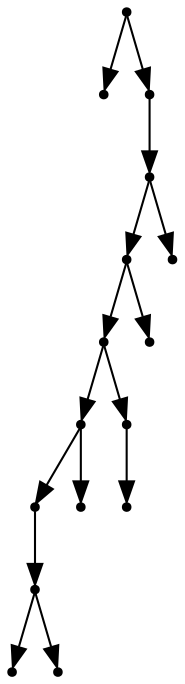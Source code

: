 digraph {
  15 [shape=point];
  0 [shape=point];
  14 [shape=point];
  13 [shape=point];
  11 [shape=point];
  9 [shape=point];
  6 [shape=point];
  4 [shape=point];
  3 [shape=point];
  1 [shape=point];
  2 [shape=point];
  5 [shape=point];
  8 [shape=point];
  7 [shape=point];
  10 [shape=point];
  12 [shape=point];
15 -> 0;
15 -> 14;
14 -> 13;
13 -> 11;
11 -> 9;
9 -> 6;
6 -> 4;
4 -> 3;
3 -> 1;
3 -> 2;
6 -> 5;
9 -> 8;
8 -> 7;
11 -> 10;
13 -> 12;
}
